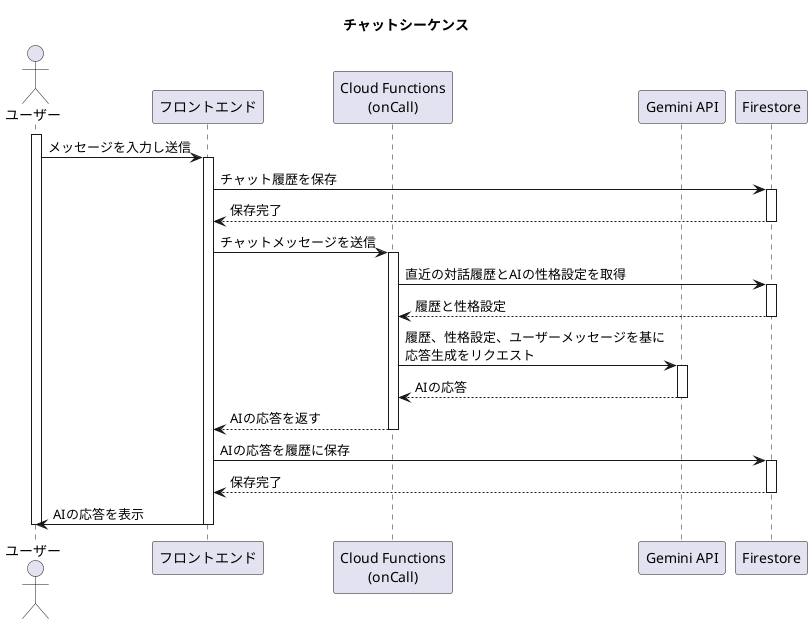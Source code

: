 @startuml
title チャットシーケンス

actor "ユーザー" as User
participant "フロントエンド" as Frontend
participant "Cloud Functions\n(onCall)" as Functions
participant "Gemini API" as Gemini
participant "Firestore" as Firestore

activate User
User -> Frontend: メッセージを入力し送信
activate Frontend

Frontend -> Firestore: チャット履歴を保存
activate Firestore
Firestore --> Frontend: 保存完了
deactivate Firestore

Frontend -> Functions: チャットメッセージを送信
activate Functions

Functions -> Firestore: 直近の対話履歴とAIの性格設定を取得
activate Firestore
Firestore --> Functions: 履歴と性格設定
deactivate Firestore

Functions -> Gemini: 履歴、性格設定、ユーザーメッセージを基に\n応答生成をリクエスト
activate Gemini
Gemini --> Functions: AIの応答
deactivate Gemini

Functions --> Frontend: AIの応答を返す
deactivate Functions

Frontend -> Firestore: AIの応答を履歴に保存
activate Firestore
Firestore --> Frontend: 保存完了
deactivate Firestore

Frontend -> User: AIの応答を表示
deactivate Frontend

deactivate User

@enduml
